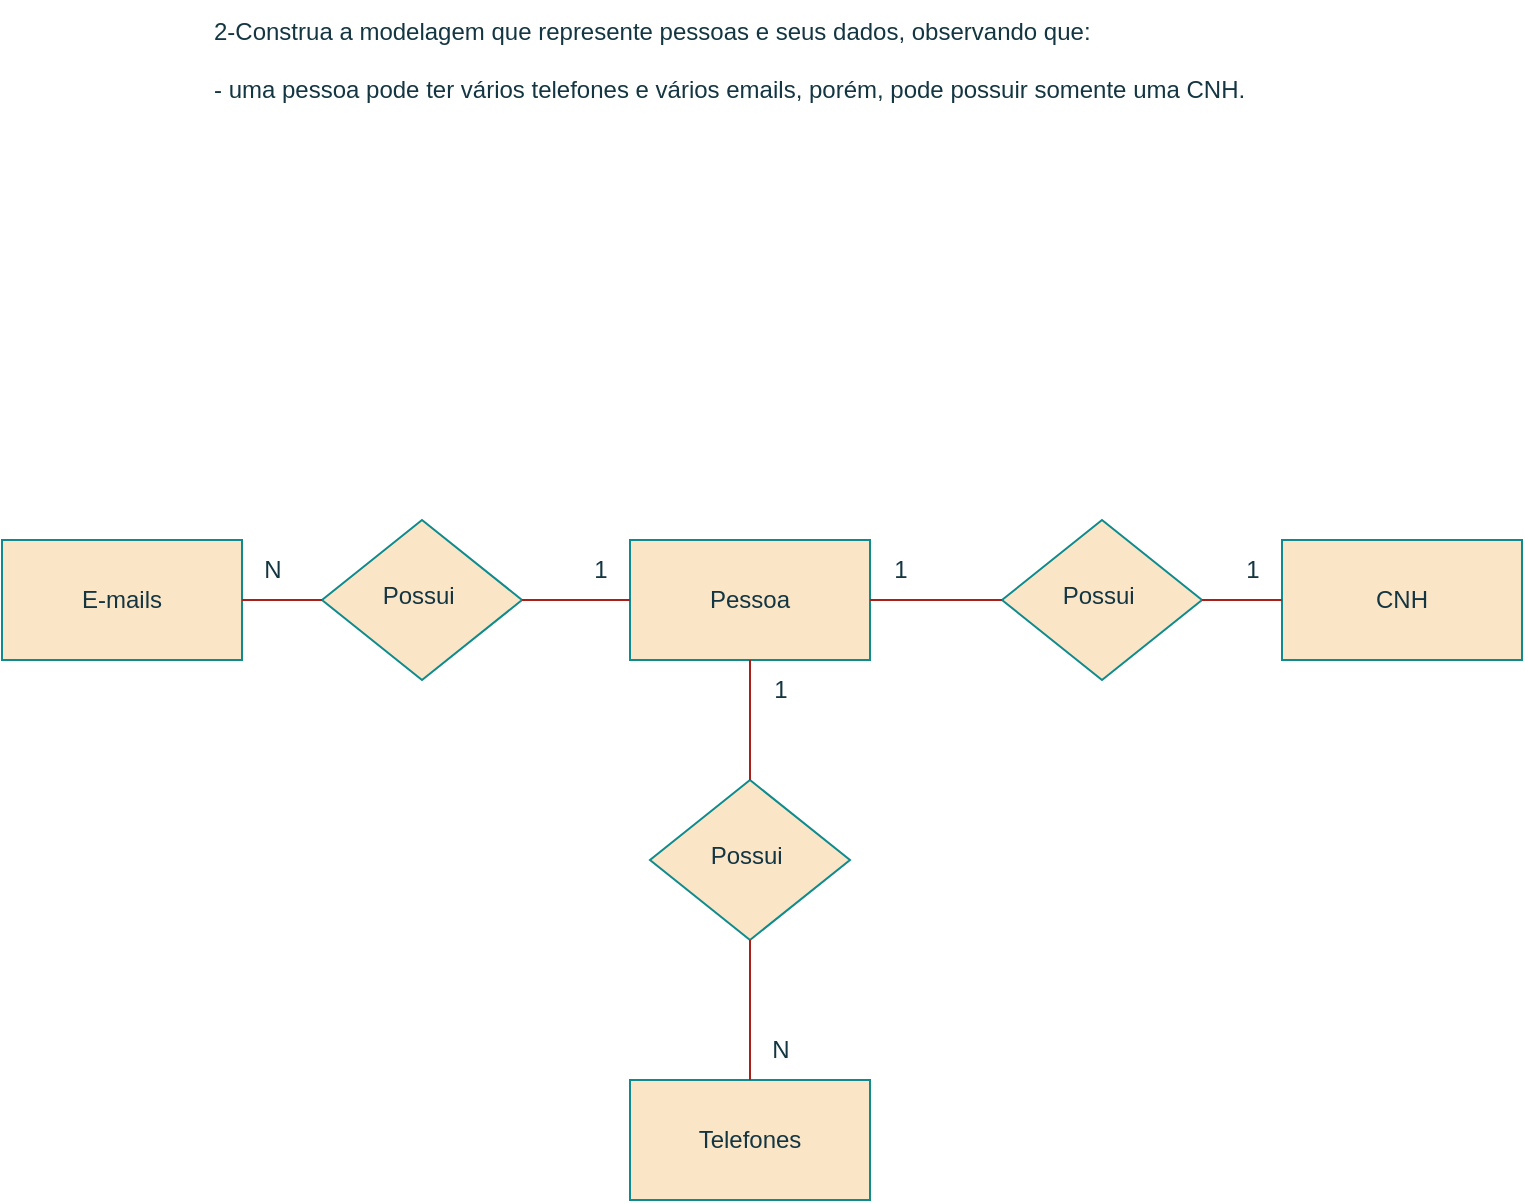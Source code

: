 <mxfile version="21.6.5" type="google">
  <diagram id="C5RBs43oDa-KdzZeNtuy" name="Page-1">
    <mxGraphModel grid="1" page="1" gridSize="10" guides="1" tooltips="1" connect="1" arrows="1" fold="1" pageScale="1" pageWidth="291" pageHeight="413" math="0" shadow="0">
      <root>
        <mxCell id="WIyWlLk6GJQsqaUBKTNV-0" />
        <mxCell id="WIyWlLk6GJQsqaUBKTNV-1" parent="WIyWlLk6GJQsqaUBKTNV-0" />
        <mxCell id="WIyWlLk6GJQsqaUBKTNV-6" value="Possui&amp;nbsp;" style="rhombus;whiteSpace=wrap;html=1;shadow=0;fontFamily=Helvetica;fontSize=12;align=center;strokeWidth=1;spacing=6;spacingTop=-4;rounded=0;labelBackgroundColor=none;fillColor=#FAE5C7;strokeColor=#0F8B8D;fontColor=#143642;" vertex="1" parent="WIyWlLk6GJQsqaUBKTNV-1">
          <mxGeometry x="540" y="280" width="100" height="80" as="geometry" />
        </mxCell>
        <mxCell id="POBfcUkBsvV8UPlY4-i7-0" value=" E-mails" style="rounded=0;whiteSpace=wrap;html=1;strokeColor=#0F8B8D;fontColor=#143642;fillColor=#FAE5C7;labelBackgroundColor=none;" vertex="1" parent="WIyWlLk6GJQsqaUBKTNV-1">
          <mxGeometry x="40" y="290" width="120" height="60" as="geometry" />
        </mxCell>
        <mxCell id="POBfcUkBsvV8UPlY4-i7-2" value="CNH" style="rounded=0;whiteSpace=wrap;html=1;strokeColor=#0F8B8D;fontColor=#143642;fillColor=#FAE5C7;labelBackgroundColor=none;" vertex="1" parent="WIyWlLk6GJQsqaUBKTNV-1">
          <mxGeometry x="680" y="290" width="120" height="60" as="geometry" />
        </mxCell>
        <mxCell id="POBfcUkBsvV8UPlY4-i7-3" value="&lt;div&gt;2-Construa a modelagem que represente pessoas e seus dados, observando que:&lt;/div&gt;&lt;div&gt;&lt;br&gt;&lt;/div&gt;&lt;div&gt;- uma pessoa pode ter vários telefones e vários emails, porém, pode possuir somente uma CNH.&lt;/div&gt;" style="text;html=1;align=left;verticalAlign=middle;resizable=0;points=[];autosize=1;strokeColor=none;fillColor=none;fontColor=#143642;labelBackgroundColor=none;" vertex="1" parent="WIyWlLk6GJQsqaUBKTNV-1">
          <mxGeometry x="144" y="20" width="540" height="60" as="geometry" />
        </mxCell>
        <mxCell id="POBfcUkBsvV8UPlY4-i7-8" value="1" style="text;html=1;align=center;verticalAlign=middle;resizable=0;points=[];autosize=1;strokeColor=none;fillColor=none;fontColor=#143642;labelBackgroundColor=none;" vertex="1" parent="WIyWlLk6GJQsqaUBKTNV-1">
          <mxGeometry x="650" y="290" width="30" height="30" as="geometry" />
        </mxCell>
        <mxCell id="POBfcUkBsvV8UPlY4-i7-9" value="N" style="text;html=1;align=center;verticalAlign=middle;resizable=0;points=[];autosize=1;strokeColor=none;fillColor=none;fontColor=#143642;labelBackgroundColor=none;" vertex="1" parent="WIyWlLk6GJQsqaUBKTNV-1">
          <mxGeometry x="160" y="290" width="30" height="30" as="geometry" />
        </mxCell>
        <mxCell id="zAKUYkVe4AKFvkZDwYAf-0" value="Pessoa" style="rounded=0;whiteSpace=wrap;html=1;strokeColor=#0F8B8D;fontColor=#143642;fillColor=#FAE5C7;labelBackgroundColor=none;" vertex="1" parent="WIyWlLk6GJQsqaUBKTNV-1">
          <mxGeometry x="354" y="290" width="120" height="60" as="geometry" />
        </mxCell>
        <mxCell id="zAKUYkVe4AKFvkZDwYAf-1" value="Possui&amp;nbsp;" style="rhombus;whiteSpace=wrap;html=1;shadow=0;fontFamily=Helvetica;fontSize=12;align=center;strokeWidth=1;spacing=6;spacingTop=-4;rounded=0;labelBackgroundColor=none;fillColor=#FAE5C7;strokeColor=#0F8B8D;fontColor=#143642;" vertex="1" parent="WIyWlLk6GJQsqaUBKTNV-1">
          <mxGeometry x="200" y="280" width="100" height="80" as="geometry" />
        </mxCell>
        <mxCell id="zAKUYkVe4AKFvkZDwYAf-2" value="" style="endArrow=none;html=1;rounded=0;entryX=0;entryY=0.5;entryDx=0;entryDy=0;labelBackgroundColor=none;strokeColor=#A8201A;fontColor=default;" edge="1" parent="WIyWlLk6GJQsqaUBKTNV-1" target="zAKUYkVe4AKFvkZDwYAf-1">
          <mxGeometry width="50" height="50" relative="1" as="geometry">
            <mxPoint x="160" y="320" as="sourcePoint" />
            <mxPoint x="210" y="270" as="targetPoint" />
          </mxGeometry>
        </mxCell>
        <mxCell id="zAKUYkVe4AKFvkZDwYAf-3" value="Telefones" style="rounded=0;whiteSpace=wrap;html=1;strokeColor=#0F8B8D;fontColor=#143642;fillColor=#FAE5C7;labelBackgroundColor=none;" vertex="1" parent="WIyWlLk6GJQsqaUBKTNV-1">
          <mxGeometry x="354" y="560" width="120" height="60" as="geometry" />
        </mxCell>
        <mxCell id="zAKUYkVe4AKFvkZDwYAf-4" value="Possui&amp;nbsp;" style="rhombus;whiteSpace=wrap;html=1;shadow=0;fontFamily=Helvetica;fontSize=12;align=center;strokeWidth=1;spacing=6;spacingTop=-4;rounded=0;labelBackgroundColor=none;fillColor=#FAE5C7;strokeColor=#0F8B8D;fontColor=#143642;" vertex="1" parent="WIyWlLk6GJQsqaUBKTNV-1">
          <mxGeometry x="364" y="410" width="100" height="80" as="geometry" />
        </mxCell>
        <mxCell id="zAKUYkVe4AKFvkZDwYAf-5" value="" style="endArrow=none;html=1;rounded=0;exitX=1;exitY=0.5;exitDx=0;exitDy=0;labelBackgroundColor=none;strokeColor=#A8201A;fontColor=default;" edge="1" parent="WIyWlLk6GJQsqaUBKTNV-1" source="zAKUYkVe4AKFvkZDwYAf-1" target="zAKUYkVe4AKFvkZDwYAf-0">
          <mxGeometry width="50" height="50" relative="1" as="geometry">
            <mxPoint x="390" y="360" as="sourcePoint" />
            <mxPoint x="440" y="310" as="targetPoint" />
          </mxGeometry>
        </mxCell>
        <mxCell id="zAKUYkVe4AKFvkZDwYAf-6" value="" style="endArrow=none;html=1;rounded=0;entryX=0;entryY=0.5;entryDx=0;entryDy=0;exitX=1;exitY=0.5;exitDx=0;exitDy=0;labelBackgroundColor=none;strokeColor=#A8201A;fontColor=default;" edge="1" parent="WIyWlLk6GJQsqaUBKTNV-1" source="zAKUYkVe4AKFvkZDwYAf-0" target="WIyWlLk6GJQsqaUBKTNV-6">
          <mxGeometry width="50" height="50" relative="1" as="geometry">
            <mxPoint x="390" y="360" as="sourcePoint" />
            <mxPoint x="440" y="310" as="targetPoint" />
          </mxGeometry>
        </mxCell>
        <mxCell id="zAKUYkVe4AKFvkZDwYAf-7" value="" style="endArrow=none;html=1;rounded=0;exitX=1;exitY=0.5;exitDx=0;exitDy=0;entryX=0;entryY=0.5;entryDx=0;entryDy=0;labelBackgroundColor=none;strokeColor=#A8201A;fontColor=default;" edge="1" parent="WIyWlLk6GJQsqaUBKTNV-1" source="WIyWlLk6GJQsqaUBKTNV-6" target="POBfcUkBsvV8UPlY4-i7-2">
          <mxGeometry width="50" height="50" relative="1" as="geometry">
            <mxPoint x="390" y="360" as="sourcePoint" />
            <mxPoint x="440" y="310" as="targetPoint" />
          </mxGeometry>
        </mxCell>
        <mxCell id="zAKUYkVe4AKFvkZDwYAf-8" value="" style="endArrow=none;html=1;rounded=0;entryX=0.5;entryY=1;entryDx=0;entryDy=0;exitX=0.5;exitY=0;exitDx=0;exitDy=0;labelBackgroundColor=none;strokeColor=#A8201A;fontColor=default;" edge="1" parent="WIyWlLk6GJQsqaUBKTNV-1" source="zAKUYkVe4AKFvkZDwYAf-4" target="zAKUYkVe4AKFvkZDwYAf-0">
          <mxGeometry width="50" height="50" relative="1" as="geometry">
            <mxPoint x="390" y="460" as="sourcePoint" />
            <mxPoint x="440" y="410" as="targetPoint" />
          </mxGeometry>
        </mxCell>
        <mxCell id="zAKUYkVe4AKFvkZDwYAf-9" value="" style="endArrow=none;html=1;rounded=0;exitX=0.5;exitY=0;exitDx=0;exitDy=0;entryX=0.5;entryY=1;entryDx=0;entryDy=0;labelBackgroundColor=none;strokeColor=#A8201A;fontColor=default;" edge="1" parent="WIyWlLk6GJQsqaUBKTNV-1" source="zAKUYkVe4AKFvkZDwYAf-3" target="zAKUYkVe4AKFvkZDwYAf-4">
          <mxGeometry width="50" height="50" relative="1" as="geometry">
            <mxPoint x="390" y="460" as="sourcePoint" />
            <mxPoint x="440" y="410" as="targetPoint" />
          </mxGeometry>
        </mxCell>
        <mxCell id="zAKUYkVe4AKFvkZDwYAf-10" value="1" style="text;html=1;align=center;verticalAlign=middle;resizable=0;points=[];autosize=1;strokeColor=none;fillColor=none;fontColor=#143642;labelBackgroundColor=none;" vertex="1" parent="WIyWlLk6GJQsqaUBKTNV-1">
          <mxGeometry x="474" y="290" width="30" height="30" as="geometry" />
        </mxCell>
        <mxCell id="zAKUYkVe4AKFvkZDwYAf-11" value="1" style="text;html=1;align=center;verticalAlign=middle;resizable=0;points=[];autosize=1;strokeColor=none;fillColor=none;fontColor=#143642;labelBackgroundColor=none;" vertex="1" parent="WIyWlLk6GJQsqaUBKTNV-1">
          <mxGeometry x="324" y="290" width="30" height="30" as="geometry" />
        </mxCell>
        <mxCell id="zAKUYkVe4AKFvkZDwYAf-12" value="N" style="text;html=1;align=center;verticalAlign=middle;resizable=0;points=[];autosize=1;strokeColor=none;fillColor=none;fontColor=#143642;labelBackgroundColor=none;" vertex="1" parent="WIyWlLk6GJQsqaUBKTNV-1">
          <mxGeometry x="414" y="530" width="30" height="30" as="geometry" />
        </mxCell>
        <mxCell id="zAKUYkVe4AKFvkZDwYAf-13" value="1" style="text;html=1;align=center;verticalAlign=middle;resizable=0;points=[];autosize=1;strokeColor=none;fillColor=none;fontColor=#143642;labelBackgroundColor=none;" vertex="1" parent="WIyWlLk6GJQsqaUBKTNV-1">
          <mxGeometry x="414" y="350" width="30" height="30" as="geometry" />
        </mxCell>
      </root>
    </mxGraphModel>
  </diagram>
</mxfile>
